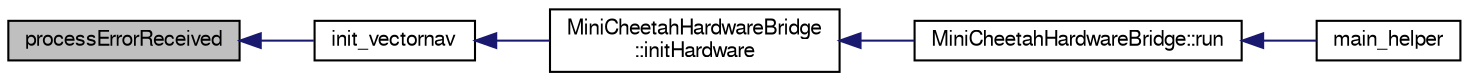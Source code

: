 digraph "processErrorReceived"
{
  edge [fontname="FreeSans",fontsize="10",labelfontname="FreeSans",labelfontsize="10"];
  node [fontname="FreeSans",fontsize="10",shape=record];
  rankdir="LR";
  Node1 [label="processErrorReceived",height=0.2,width=0.4,color="black", fillcolor="grey75", style="filled", fontcolor="black"];
  Node1 -> Node2 [dir="back",color="midnightblue",fontsize="10",style="solid",fontname="FreeSans"];
  Node2 [label="init_vectornav",height=0.2,width=0.4,color="black", fillcolor="white", style="filled",URL="$db/d9f/rt__vectornav_8cpp.html#a526a0009b92506ef044a4beb93cf4142"];
  Node2 -> Node3 [dir="back",color="midnightblue",fontsize="10",style="solid",fontname="FreeSans"];
  Node3 [label="MiniCheetahHardwareBridge\l::initHardware",height=0.2,width=0.4,color="black", fillcolor="white", style="filled",URL="$d0/dc5/class_mini_cheetah_hardware_bridge.html#aa2ed52f47d4bfb659e1d4d74930774dc"];
  Node3 -> Node4 [dir="back",color="midnightblue",fontsize="10",style="solid",fontname="FreeSans"];
  Node4 [label="MiniCheetahHardwareBridge::run",height=0.2,width=0.4,color="black", fillcolor="white", style="filled",URL="$d0/dc5/class_mini_cheetah_hardware_bridge.html#a685c0e118f44327e7734119bd232d484"];
  Node4 -> Node5 [dir="back",color="midnightblue",fontsize="10",style="solid",fontname="FreeSans"];
  Node5 [label="main_helper",height=0.2,width=0.4,color="black", fillcolor="white", style="filled",URL="$d3/dfa/main__helper_8cpp.html#acd1b6ffaae55ecc3c765c38ce5bf3a95"];
}
